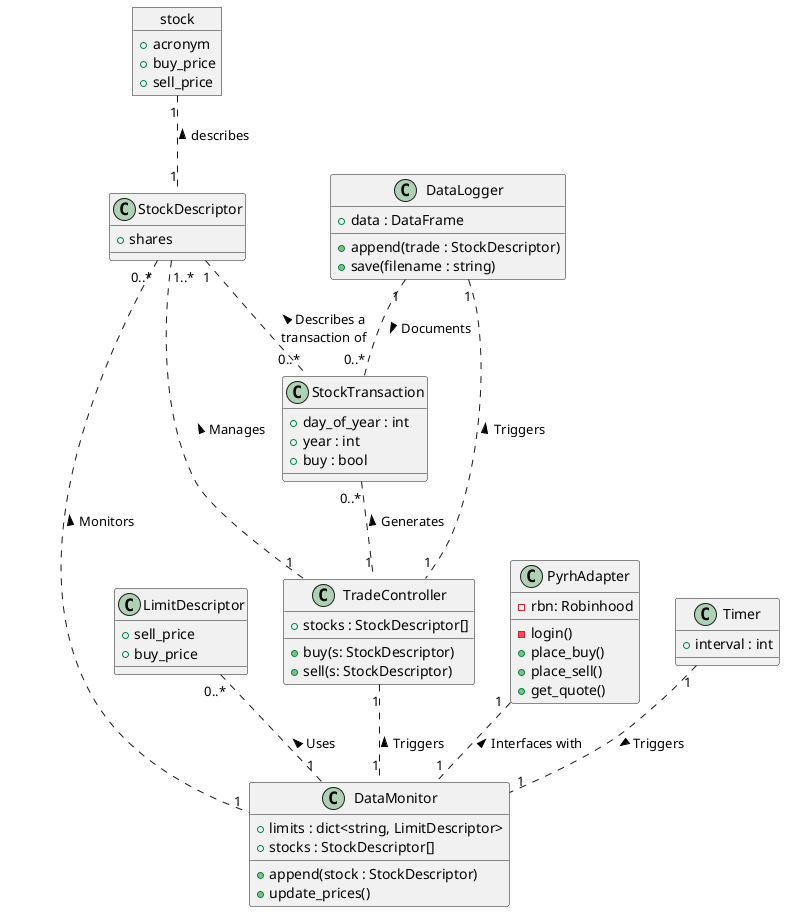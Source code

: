 @startuml "Domain Model Diagram"

object stock {
    + acronym
    + buy_price
    + sell_price
}

class StockDescriptor {
    + shares
}

class LimitDescriptor {
    + sell_price
    + buy_price
}

stock "1" .. "1" StockDescriptor : < describes

class TradeController {
    + stocks : StockDescriptor[]
    + buy(s: StockDescriptor)
    + sell(s: StockDescriptor)
}

StockDescriptor "1..*" .. "1" TradeController : < Manages

class PyrhAdapter {
    - rbn: Robinhood
    - login()
    + place_buy()
    + place_sell()
    + get_quote()
}

class DataMonitor {
    + limits : dict<string, LimitDescriptor>
    + stocks : StockDescriptor[]
    + append(stock : StockDescriptor)
    + update_prices()
}

TradeController "1" .. "1" DataMonitor : < Triggers
StockDescriptor "0..*" .. "1" DataMonitor : < Monitors
LimitDescriptor "0..*" .. "1" DataMonitor : < Uses
PyrhAdapter "1" .. "1" DataMonitor : < Interfaces with

class Timer {
    + interval : int
}

Timer "1" .. "1" DataMonitor : > Triggers

class StockTransaction {
    + day_of_year : int
    + year : int
    + buy : bool
}

StockDescriptor "1" .. "0..*" StockTransaction : < Describes a\ntransaction of

StockTransaction "0..*" .. "1" TradeController : < Generates

class DataLogger {
    + data : DataFrame
    + append(trade : StockDescriptor)
    + save(filename : string)
}

DataLogger "1" .. "1" TradeController : < Triggers
DataLogger "1" .. "0..*" StockTransaction : > Documents

@enduml
